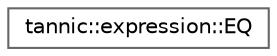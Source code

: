 digraph "Graphical Class Hierarchy"
{
 // LATEX_PDF_SIZE
  bgcolor="transparent";
  edge [fontname=Helvetica,fontsize=10,labelfontname=Helvetica,labelfontsize=10];
  node [fontname=Helvetica,fontsize=10,shape=box,height=0.2,width=0.4];
  rankdir="LR";
  Node0 [id="Node000000",label="tannic::expression::EQ",height=0.2,width=0.4,color="grey40", fillcolor="white", style="filled",URL="$d0/dd6/structtannic_1_1expression_1_1EQ.html",tooltip=" "];
}
